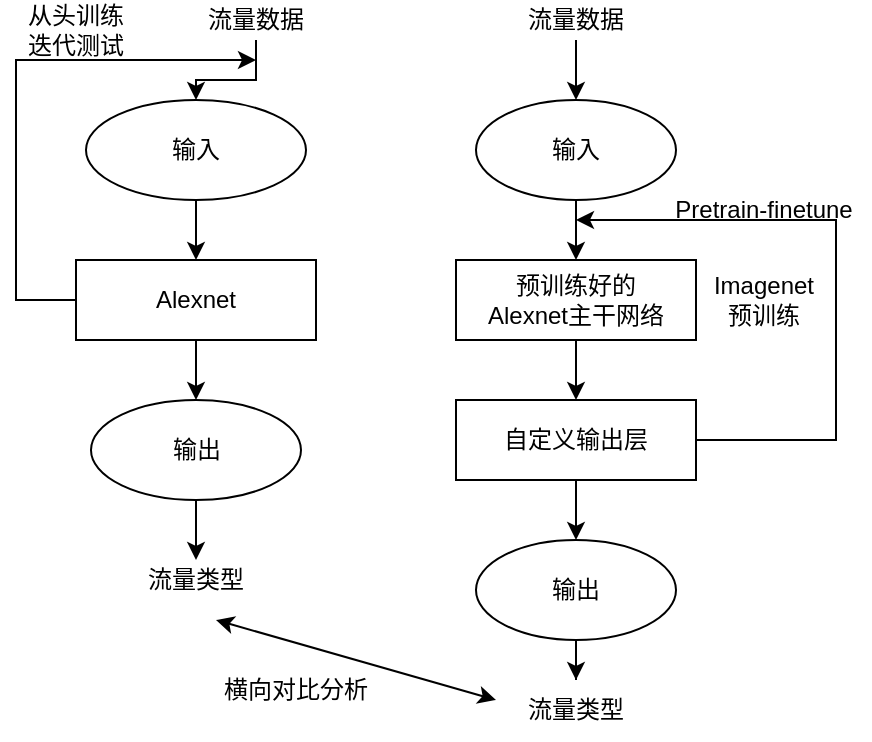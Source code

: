 <mxfile version="21.0.6" type="github">
  <diagram id="J_zzAJW1T4UM0eLInjSg" name="第 1 页">
    <mxGraphModel dx="1064" dy="499" grid="1" gridSize="10" guides="1" tooltips="1" connect="1" arrows="1" fold="1" page="1" pageScale="1" pageWidth="827" pageHeight="1169" math="0" shadow="0">
      <root>
        <mxCell id="0" />
        <mxCell id="1" parent="0" />
        <mxCell id="uT5n3rCxLbPBWOscTRGd-5" value="" style="edgeStyle=orthogonalEdgeStyle;rounded=0;orthogonalLoop=1;jettySize=auto;html=1;" edge="1" parent="1" source="uT5n3rCxLbPBWOscTRGd-1" target="uT5n3rCxLbPBWOscTRGd-4">
          <mxGeometry relative="1" as="geometry" />
        </mxCell>
        <mxCell id="uT5n3rCxLbPBWOscTRGd-1" value="输入" style="ellipse;whiteSpace=wrap;html=1;" vertex="1" parent="1">
          <mxGeometry x="75" y="100" width="110" height="50" as="geometry" />
        </mxCell>
        <mxCell id="uT5n3rCxLbPBWOscTRGd-3" value="" style="edgeStyle=orthogonalEdgeStyle;rounded=0;orthogonalLoop=1;jettySize=auto;html=1;" edge="1" parent="1" source="uT5n3rCxLbPBWOscTRGd-2" target="uT5n3rCxLbPBWOscTRGd-1">
          <mxGeometry relative="1" as="geometry" />
        </mxCell>
        <mxCell id="uT5n3rCxLbPBWOscTRGd-2" value="流量数据" style="text;html=1;strokeColor=none;fillColor=none;align=center;verticalAlign=middle;whiteSpace=wrap;rounded=0;" vertex="1" parent="1">
          <mxGeometry x="130" y="50" width="60" height="20" as="geometry" />
        </mxCell>
        <mxCell id="uT5n3rCxLbPBWOscTRGd-11" value="" style="edgeStyle=orthogonalEdgeStyle;rounded=0;orthogonalLoop=1;jettySize=auto;html=1;" edge="1" parent="1" source="uT5n3rCxLbPBWOscTRGd-4" target="uT5n3rCxLbPBWOscTRGd-10">
          <mxGeometry relative="1" as="geometry" />
        </mxCell>
        <mxCell id="uT5n3rCxLbPBWOscTRGd-4" value="Alexnet" style="whiteSpace=wrap;html=1;" vertex="1" parent="1">
          <mxGeometry x="70" y="180" width="120" height="40" as="geometry" />
        </mxCell>
        <mxCell id="uT5n3rCxLbPBWOscTRGd-6" value="" style="endArrow=classic;html=1;rounded=0;exitX=0;exitY=0.5;exitDx=0;exitDy=0;" edge="1" parent="1" source="uT5n3rCxLbPBWOscTRGd-4">
          <mxGeometry width="50" height="50" relative="1" as="geometry">
            <mxPoint x="10" y="310" as="sourcePoint" />
            <mxPoint x="160" y="80" as="targetPoint" />
            <Array as="points">
              <mxPoint x="40" y="200" />
              <mxPoint x="40" y="80" />
            </Array>
          </mxGeometry>
        </mxCell>
        <mxCell id="uT5n3rCxLbPBWOscTRGd-7" value="从头训练迭代测试" style="text;html=1;strokeColor=none;fillColor=none;align=center;verticalAlign=middle;whiteSpace=wrap;rounded=0;" vertex="1" parent="1">
          <mxGeometry x="40" y="50" width="60" height="30" as="geometry" />
        </mxCell>
        <mxCell id="uT5n3rCxLbPBWOscTRGd-13" value="" style="edgeStyle=orthogonalEdgeStyle;rounded=0;orthogonalLoop=1;jettySize=auto;html=1;" edge="1" parent="1" source="uT5n3rCxLbPBWOscTRGd-10" target="uT5n3rCxLbPBWOscTRGd-12">
          <mxGeometry relative="1" as="geometry" />
        </mxCell>
        <mxCell id="uT5n3rCxLbPBWOscTRGd-10" value="输出" style="ellipse;whiteSpace=wrap;html=1;" vertex="1" parent="1">
          <mxGeometry x="77.5" y="250" width="105" height="50" as="geometry" />
        </mxCell>
        <mxCell id="uT5n3rCxLbPBWOscTRGd-12" value="流量类型" style="text;html=1;strokeColor=none;fillColor=none;align=center;verticalAlign=middle;whiteSpace=wrap;rounded=0;" vertex="1" parent="1">
          <mxGeometry x="100" y="330" width="60" height="20" as="geometry" />
        </mxCell>
        <mxCell id="uT5n3rCxLbPBWOscTRGd-16" value="" style="edgeStyle=orthogonalEdgeStyle;rounded=0;orthogonalLoop=1;jettySize=auto;html=1;" edge="1" parent="1" source="uT5n3rCxLbPBWOscTRGd-14" target="uT5n3rCxLbPBWOscTRGd-15">
          <mxGeometry relative="1" as="geometry" />
        </mxCell>
        <mxCell id="uT5n3rCxLbPBWOscTRGd-14" value="输入" style="ellipse;whiteSpace=wrap;html=1;" vertex="1" parent="1">
          <mxGeometry x="270" y="100" width="100" height="50" as="geometry" />
        </mxCell>
        <mxCell id="uT5n3rCxLbPBWOscTRGd-19" value="" style="edgeStyle=orthogonalEdgeStyle;rounded=0;orthogonalLoop=1;jettySize=auto;html=1;" edge="1" parent="1" source="uT5n3rCxLbPBWOscTRGd-15" target="uT5n3rCxLbPBWOscTRGd-18">
          <mxGeometry relative="1" as="geometry" />
        </mxCell>
        <mxCell id="uT5n3rCxLbPBWOscTRGd-15" value="预训练好的&lt;br&gt;Alexnet主干网络" style="whiteSpace=wrap;html=1;" vertex="1" parent="1">
          <mxGeometry x="260" y="180" width="120" height="40" as="geometry" />
        </mxCell>
        <mxCell id="uT5n3rCxLbPBWOscTRGd-17" value="Imagenet&lt;br&gt;预训练" style="text;html=1;strokeColor=none;fillColor=none;align=center;verticalAlign=middle;whiteSpace=wrap;rounded=0;" vertex="1" parent="1">
          <mxGeometry x="384" y="185" width="60" height="30" as="geometry" />
        </mxCell>
        <mxCell id="uT5n3rCxLbPBWOscTRGd-26" value="" style="edgeStyle=orthogonalEdgeStyle;rounded=0;orthogonalLoop=1;jettySize=auto;html=1;" edge="1" parent="1" source="uT5n3rCxLbPBWOscTRGd-18" target="uT5n3rCxLbPBWOscTRGd-25">
          <mxGeometry relative="1" as="geometry" />
        </mxCell>
        <mxCell id="uT5n3rCxLbPBWOscTRGd-18" value="自定义输出层" style="whiteSpace=wrap;html=1;" vertex="1" parent="1">
          <mxGeometry x="260" y="250" width="120" height="40" as="geometry" />
        </mxCell>
        <mxCell id="uT5n3rCxLbPBWOscTRGd-20" value="" style="endArrow=classic;html=1;rounded=0;exitX=1;exitY=0.5;exitDx=0;exitDy=0;" edge="1" parent="1" source="uT5n3rCxLbPBWOscTRGd-18">
          <mxGeometry width="50" height="50" relative="1" as="geometry">
            <mxPoint x="270" y="420" as="sourcePoint" />
            <mxPoint x="320" y="160" as="targetPoint" />
            <Array as="points">
              <mxPoint x="450" y="270" />
              <mxPoint x="450" y="210" />
              <mxPoint x="450" y="160" />
            </Array>
          </mxGeometry>
        </mxCell>
        <mxCell id="uT5n3rCxLbPBWOscTRGd-21" value="Pretrain-finetune" style="text;html=1;strokeColor=none;fillColor=none;align=center;verticalAlign=middle;whiteSpace=wrap;rounded=0;" vertex="1" parent="1">
          <mxGeometry x="361" y="140" width="106" height="30" as="geometry" />
        </mxCell>
        <mxCell id="uT5n3rCxLbPBWOscTRGd-24" value="" style="edgeStyle=orthogonalEdgeStyle;rounded=0;orthogonalLoop=1;jettySize=auto;html=1;" edge="1" parent="1" source="uT5n3rCxLbPBWOscTRGd-22" target="uT5n3rCxLbPBWOscTRGd-14">
          <mxGeometry relative="1" as="geometry" />
        </mxCell>
        <mxCell id="uT5n3rCxLbPBWOscTRGd-22" value="流量数据" style="text;html=1;strokeColor=none;fillColor=none;align=center;verticalAlign=middle;whiteSpace=wrap;rounded=0;" vertex="1" parent="1">
          <mxGeometry x="290" y="50" width="60" height="20" as="geometry" />
        </mxCell>
        <mxCell id="uT5n3rCxLbPBWOscTRGd-28" value="" style="edgeStyle=orthogonalEdgeStyle;rounded=0;orthogonalLoop=1;jettySize=auto;html=1;" edge="1" parent="1" source="uT5n3rCxLbPBWOscTRGd-25" target="uT5n3rCxLbPBWOscTRGd-27">
          <mxGeometry relative="1" as="geometry" />
        </mxCell>
        <mxCell id="uT5n3rCxLbPBWOscTRGd-25" value="输出" style="ellipse;whiteSpace=wrap;html=1;" vertex="1" parent="1">
          <mxGeometry x="270" y="320" width="100" height="50" as="geometry" />
        </mxCell>
        <mxCell id="uT5n3rCxLbPBWOscTRGd-27" value="流量类型" style="text;html=1;strokeColor=none;fillColor=none;align=center;verticalAlign=middle;whiteSpace=wrap;rounded=0;" vertex="1" parent="1">
          <mxGeometry x="290" y="390" width="60" height="30" as="geometry" />
        </mxCell>
        <mxCell id="uT5n3rCxLbPBWOscTRGd-29" value="" style="endArrow=classic;startArrow=classic;html=1;rounded=0;" edge="1" parent="1">
          <mxGeometry width="50" height="50" relative="1" as="geometry">
            <mxPoint x="140" y="360" as="sourcePoint" />
            <mxPoint x="280" y="400" as="targetPoint" />
          </mxGeometry>
        </mxCell>
        <mxCell id="uT5n3rCxLbPBWOscTRGd-30" value="横向对比分析" style="text;html=1;strokeColor=none;fillColor=none;align=center;verticalAlign=middle;whiteSpace=wrap;rounded=0;" vertex="1" parent="1">
          <mxGeometry x="140" y="380" width="80" height="30" as="geometry" />
        </mxCell>
      </root>
    </mxGraphModel>
  </diagram>
</mxfile>
